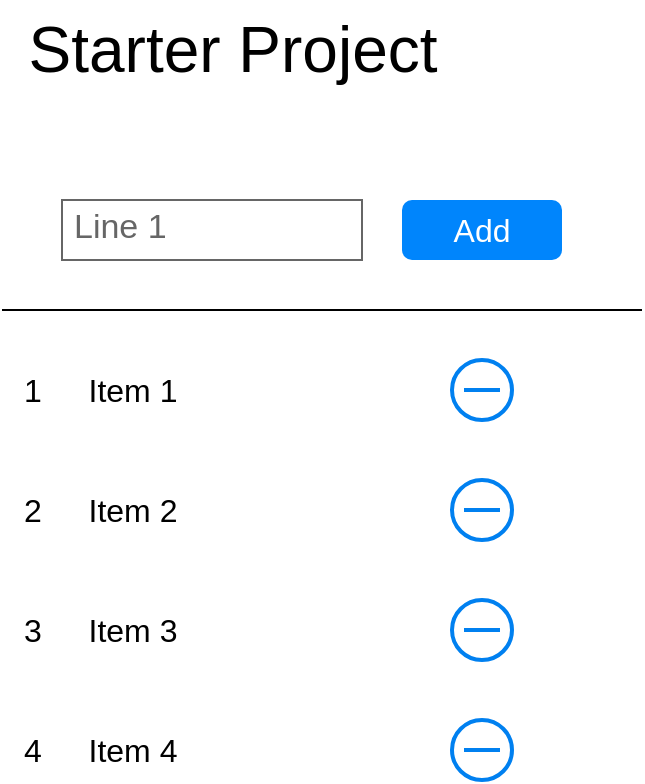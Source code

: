 <mxfile version="27.0.9" pages="4">
  <diagram name="Basic Layout" id="hugaDJEJDs7H3xgMG3cw">
    <mxGraphModel dx="1125" dy="1237" grid="1" gridSize="10" guides="1" tooltips="1" connect="1" arrows="1" fold="1" page="1" pageScale="1" pageWidth="827" pageHeight="1169" math="0" shadow="0">
      <root>
        <mxCell id="0" />
        <mxCell id="1" parent="0" />
        <mxCell id="RlQkFTGZ4OMVZkiLLPlk-1" value="Line 1" style="strokeWidth=1;shadow=0;dashed=0;align=center;html=1;shape=mxgraph.mockup.text.textBox;fontColor=#666666;align=left;fontSize=17;spacingLeft=4;spacingTop=-3;whiteSpace=wrap;strokeColor=#666666;mainText=" vertex="1" parent="1">
          <mxGeometry x="150" y="120" width="150" height="30" as="geometry" />
        </mxCell>
        <mxCell id="RlQkFTGZ4OMVZkiLLPlk-3" value="Add" style="html=1;shadow=0;dashed=0;shape=mxgraph.bootstrap.rrect;rSize=5;strokeColor=none;strokeWidth=1;fillColor=#0085FC;fontColor=#FFFFFF;whiteSpace=wrap;align=center;verticalAlign=middle;spacingLeft=0;fontStyle=0;fontSize=16;spacing=5;" vertex="1" parent="1">
          <mxGeometry x="320" y="120" width="80" height="30" as="geometry" />
        </mxCell>
        <mxCell id="RlQkFTGZ4OMVZkiLLPlk-4" value="Item 1" style="text;html=1;align=center;verticalAlign=middle;resizable=0;points=[];autosize=1;strokeColor=none;fillColor=none;fontSize=16;" vertex="1" parent="1">
          <mxGeometry x="150" y="200" width="70" height="30" as="geometry" />
        </mxCell>
        <mxCell id="RlQkFTGZ4OMVZkiLLPlk-5" value="" style="html=1;verticalLabelPosition=bottom;align=center;labelBackgroundColor=#ffffff;verticalAlign=top;strokeWidth=2;strokeColor=#0080F0;shadow=0;dashed=0;shape=mxgraph.ios7.icons.delete;" vertex="1" parent="1">
          <mxGeometry x="345" y="200" width="30" height="30" as="geometry" />
        </mxCell>
        <mxCell id="RlQkFTGZ4OMVZkiLLPlk-6" value="1" style="text;html=1;align=center;verticalAlign=middle;resizable=0;points=[];autosize=1;strokeColor=none;fillColor=none;fontSize=16;" vertex="1" parent="1">
          <mxGeometry x="120" y="200" width="30" height="30" as="geometry" />
        </mxCell>
        <mxCell id="RlQkFTGZ4OMVZkiLLPlk-7" value="Item 2" style="text;html=1;align=center;verticalAlign=middle;resizable=0;points=[];autosize=1;strokeColor=none;fillColor=none;fontSize=16;" vertex="1" parent="1">
          <mxGeometry x="150" y="260" width="70" height="30" as="geometry" />
        </mxCell>
        <mxCell id="RlQkFTGZ4OMVZkiLLPlk-8" value="" style="html=1;verticalLabelPosition=bottom;align=center;labelBackgroundColor=#ffffff;verticalAlign=top;strokeWidth=2;strokeColor=#0080F0;shadow=0;dashed=0;shape=mxgraph.ios7.icons.delete;" vertex="1" parent="1">
          <mxGeometry x="345" y="260" width="30" height="30" as="geometry" />
        </mxCell>
        <mxCell id="RlQkFTGZ4OMVZkiLLPlk-9" value="2" style="text;html=1;align=center;verticalAlign=middle;resizable=0;points=[];autosize=1;strokeColor=none;fillColor=none;fontSize=16;" vertex="1" parent="1">
          <mxGeometry x="120" y="260" width="30" height="30" as="geometry" />
        </mxCell>
        <mxCell id="RlQkFTGZ4OMVZkiLLPlk-10" value="Item 3" style="text;html=1;align=center;verticalAlign=middle;resizable=0;points=[];autosize=1;strokeColor=none;fillColor=none;fontSize=16;" vertex="1" parent="1">
          <mxGeometry x="150" y="320" width="70" height="30" as="geometry" />
        </mxCell>
        <mxCell id="RlQkFTGZ4OMVZkiLLPlk-11" value="" style="html=1;verticalLabelPosition=bottom;align=center;labelBackgroundColor=#ffffff;verticalAlign=top;strokeWidth=2;strokeColor=#0080F0;shadow=0;dashed=0;shape=mxgraph.ios7.icons.delete;" vertex="1" parent="1">
          <mxGeometry x="345" y="320" width="30" height="30" as="geometry" />
        </mxCell>
        <mxCell id="RlQkFTGZ4OMVZkiLLPlk-12" value="3" style="text;html=1;align=center;verticalAlign=middle;resizable=0;points=[];autosize=1;strokeColor=none;fillColor=none;fontSize=16;" vertex="1" parent="1">
          <mxGeometry x="120" y="320" width="30" height="30" as="geometry" />
        </mxCell>
        <mxCell id="RlQkFTGZ4OMVZkiLLPlk-13" value="Item 4" style="text;html=1;align=center;verticalAlign=middle;resizable=0;points=[];autosize=1;strokeColor=none;fillColor=none;fontSize=16;" vertex="1" parent="1">
          <mxGeometry x="150" y="380" width="70" height="30" as="geometry" />
        </mxCell>
        <mxCell id="RlQkFTGZ4OMVZkiLLPlk-14" value="" style="html=1;verticalLabelPosition=bottom;align=center;labelBackgroundColor=#ffffff;verticalAlign=top;strokeWidth=2;strokeColor=#0080F0;shadow=0;dashed=0;shape=mxgraph.ios7.icons.delete;" vertex="1" parent="1">
          <mxGeometry x="345" y="380" width="30" height="30" as="geometry" />
        </mxCell>
        <mxCell id="RlQkFTGZ4OMVZkiLLPlk-15" value="4" style="text;html=1;align=center;verticalAlign=middle;resizable=0;points=[];autosize=1;strokeColor=none;fillColor=none;fontSize=16;" vertex="1" parent="1">
          <mxGeometry x="120" y="380" width="30" height="30" as="geometry" />
        </mxCell>
        <mxCell id="RlQkFTGZ4OMVZkiLLPlk-16" value="Starter Project" style="text;html=1;align=center;verticalAlign=middle;resizable=0;points=[];autosize=1;strokeColor=none;fillColor=none;fontSize=32;" vertex="1" parent="1">
          <mxGeometry x="120" y="20" width="230" height="50" as="geometry" />
        </mxCell>
        <mxCell id="RlQkFTGZ4OMVZkiLLPlk-17" value="" style="line;strokeWidth=1;rotatable=0;dashed=0;labelPosition=right;align=left;verticalAlign=middle;spacingTop=0;spacingLeft=6;points=[];portConstraint=eastwest;" vertex="1" parent="1">
          <mxGeometry x="120" y="170" width="320" height="10" as="geometry" />
        </mxCell>
      </root>
    </mxGraphModel>
  </diagram>
  <diagram name="Components" id="1APKUdVEKc3Sm7B0jlPH">
    <mxGraphModel dx="1011" dy="1237" grid="1" gridSize="10" guides="1" tooltips="1" connect="1" arrows="1" fold="1" page="1" pageScale="1" pageWidth="827" pageHeight="1169" math="0" shadow="0">
      <root>
        <mxCell id="WZ0PMRGUSzZz-eI6Gh_c-0" />
        <mxCell id="WZ0PMRGUSzZz-eI6Gh_c-1" parent="WZ0PMRGUSzZz-eI6Gh_c-0" />
        <mxCell id="0_uBBnfYAr2bxgDVEluJ-2" value="" style="verticalLabelPosition=bottom;verticalAlign=top;html=1;shape=mxgraph.basic.rect;fillColor2=none;strokeWidth=1;size=20;indent=5;fillColor=#f8cecc;strokeColor=#b85450;opacity=50;" vertex="1" parent="WZ0PMRGUSzZz-eI6Gh_c-1">
          <mxGeometry x="100" y="110" width="350" height="50" as="geometry" />
        </mxCell>
        <mxCell id="0_uBBnfYAr2bxgDVEluJ-0" value="" style="verticalLabelPosition=bottom;verticalAlign=top;html=1;shape=mxgraph.basic.rect;fillColor2=none;strokeWidth=1;size=20;indent=5;fillColor=#dae8fc;strokeColor=#6c8ebf;opacity=50;" vertex="1" parent="WZ0PMRGUSzZz-eI6Gh_c-1">
          <mxGeometry x="100" y="190" width="350" height="270" as="geometry" />
        </mxCell>
        <mxCell id="0_uBBnfYAr2bxgDVEluJ-1" value="" style="verticalLabelPosition=bottom;verticalAlign=top;html=1;shape=mxgraph.basic.rect;fillColor2=none;strokeWidth=1;size=20;indent=5;fillColor=#fff2cc;strokeColor=#d6b656;opacity=50;" vertex="1" parent="WZ0PMRGUSzZz-eI6Gh_c-1">
          <mxGeometry x="110" y="365" width="285" height="60" as="geometry" />
        </mxCell>
        <mxCell id="WZ0PMRGUSzZz-eI6Gh_c-2" value="Line 1" style="strokeWidth=1;shadow=0;dashed=0;align=center;html=1;shape=mxgraph.mockup.text.textBox;fontColor=#666666;align=left;fontSize=17;spacingLeft=4;spacingTop=-3;whiteSpace=wrap;strokeColor=#666666;mainText=" vertex="1" parent="WZ0PMRGUSzZz-eI6Gh_c-1">
          <mxGeometry x="150" y="120" width="150" height="30" as="geometry" />
        </mxCell>
        <mxCell id="WZ0PMRGUSzZz-eI6Gh_c-3" value="Add" style="html=1;shadow=0;dashed=0;shape=mxgraph.bootstrap.rrect;rSize=5;strokeColor=none;strokeWidth=1;fillColor=#0085FC;fontColor=#FFFFFF;whiteSpace=wrap;align=center;verticalAlign=middle;spacingLeft=0;fontStyle=0;fontSize=16;spacing=5;" vertex="1" parent="WZ0PMRGUSzZz-eI6Gh_c-1">
          <mxGeometry x="320" y="120" width="80" height="30" as="geometry" />
        </mxCell>
        <mxCell id="WZ0PMRGUSzZz-eI6Gh_c-4" value="Item 1" style="text;html=1;align=center;verticalAlign=middle;resizable=0;points=[];autosize=1;strokeColor=none;fillColor=none;fontSize=16;" vertex="1" parent="WZ0PMRGUSzZz-eI6Gh_c-1">
          <mxGeometry x="150" y="200" width="70" height="30" as="geometry" />
        </mxCell>
        <mxCell id="WZ0PMRGUSzZz-eI6Gh_c-5" value="" style="html=1;verticalLabelPosition=bottom;align=center;labelBackgroundColor=#ffffff;verticalAlign=top;strokeWidth=2;strokeColor=#0080F0;shadow=0;dashed=0;shape=mxgraph.ios7.icons.delete;" vertex="1" parent="WZ0PMRGUSzZz-eI6Gh_c-1">
          <mxGeometry x="345" y="200" width="30" height="30" as="geometry" />
        </mxCell>
        <mxCell id="WZ0PMRGUSzZz-eI6Gh_c-6" value="1" style="text;html=1;align=center;verticalAlign=middle;resizable=0;points=[];autosize=1;strokeColor=none;fillColor=none;fontSize=16;" vertex="1" parent="WZ0PMRGUSzZz-eI6Gh_c-1">
          <mxGeometry x="120" y="200" width="30" height="30" as="geometry" />
        </mxCell>
        <mxCell id="WZ0PMRGUSzZz-eI6Gh_c-7" value="Item 2" style="text;html=1;align=center;verticalAlign=middle;resizable=0;points=[];autosize=1;strokeColor=none;fillColor=none;fontSize=16;" vertex="1" parent="WZ0PMRGUSzZz-eI6Gh_c-1">
          <mxGeometry x="150" y="260" width="70" height="30" as="geometry" />
        </mxCell>
        <mxCell id="WZ0PMRGUSzZz-eI6Gh_c-8" value="" style="html=1;verticalLabelPosition=bottom;align=center;labelBackgroundColor=#ffffff;verticalAlign=top;strokeWidth=2;strokeColor=#0080F0;shadow=0;dashed=0;shape=mxgraph.ios7.icons.delete;" vertex="1" parent="WZ0PMRGUSzZz-eI6Gh_c-1">
          <mxGeometry x="345" y="260" width="30" height="30" as="geometry" />
        </mxCell>
        <mxCell id="WZ0PMRGUSzZz-eI6Gh_c-9" value="2" style="text;html=1;align=center;verticalAlign=middle;resizable=0;points=[];autosize=1;strokeColor=none;fillColor=none;fontSize=16;" vertex="1" parent="WZ0PMRGUSzZz-eI6Gh_c-1">
          <mxGeometry x="120" y="260" width="30" height="30" as="geometry" />
        </mxCell>
        <mxCell id="WZ0PMRGUSzZz-eI6Gh_c-10" value="Item 3" style="text;html=1;align=center;verticalAlign=middle;resizable=0;points=[];autosize=1;strokeColor=none;fillColor=none;fontSize=16;" vertex="1" parent="WZ0PMRGUSzZz-eI6Gh_c-1">
          <mxGeometry x="150" y="320" width="70" height="30" as="geometry" />
        </mxCell>
        <mxCell id="WZ0PMRGUSzZz-eI6Gh_c-11" value="" style="html=1;verticalLabelPosition=bottom;align=center;labelBackgroundColor=#ffffff;verticalAlign=top;strokeWidth=2;strokeColor=#0080F0;shadow=0;dashed=0;shape=mxgraph.ios7.icons.delete;" vertex="1" parent="WZ0PMRGUSzZz-eI6Gh_c-1">
          <mxGeometry x="345" y="320" width="30" height="30" as="geometry" />
        </mxCell>
        <mxCell id="WZ0PMRGUSzZz-eI6Gh_c-12" value="3" style="text;html=1;align=center;verticalAlign=middle;resizable=0;points=[];autosize=1;strokeColor=none;fillColor=none;fontSize=16;" vertex="1" parent="WZ0PMRGUSzZz-eI6Gh_c-1">
          <mxGeometry x="120" y="320" width="30" height="30" as="geometry" />
        </mxCell>
        <mxCell id="WZ0PMRGUSzZz-eI6Gh_c-13" value="Item 4" style="text;html=1;align=center;verticalAlign=middle;resizable=0;points=[];autosize=1;strokeColor=none;fillColor=none;fontSize=16;" vertex="1" parent="WZ0PMRGUSzZz-eI6Gh_c-1">
          <mxGeometry x="150" y="380" width="70" height="30" as="geometry" />
        </mxCell>
        <mxCell id="WZ0PMRGUSzZz-eI6Gh_c-14" value="" style="html=1;verticalLabelPosition=bottom;align=center;labelBackgroundColor=#ffffff;verticalAlign=top;strokeWidth=2;strokeColor=#0080F0;shadow=0;dashed=0;shape=mxgraph.ios7.icons.delete;" vertex="1" parent="WZ0PMRGUSzZz-eI6Gh_c-1">
          <mxGeometry x="345" y="380" width="30" height="30" as="geometry" />
        </mxCell>
        <mxCell id="WZ0PMRGUSzZz-eI6Gh_c-15" value="4" style="text;html=1;align=center;verticalAlign=middle;resizable=0;points=[];autosize=1;strokeColor=none;fillColor=none;fontSize=16;" vertex="1" parent="WZ0PMRGUSzZz-eI6Gh_c-1">
          <mxGeometry x="120" y="380" width="30" height="30" as="geometry" />
        </mxCell>
        <mxCell id="WZ0PMRGUSzZz-eI6Gh_c-16" value="Starter Project" style="text;html=1;align=center;verticalAlign=middle;resizable=0;points=[];autosize=1;strokeColor=none;fillColor=none;fontSize=32;" vertex="1" parent="WZ0PMRGUSzZz-eI6Gh_c-1">
          <mxGeometry x="120" y="20" width="230" height="50" as="geometry" />
        </mxCell>
        <mxCell id="WZ0PMRGUSzZz-eI6Gh_c-17" value="" style="line;strokeWidth=1;rotatable=0;dashed=0;labelPosition=right;align=left;verticalAlign=middle;spacingTop=0;spacingLeft=6;points=[];portConstraint=eastwest;" vertex="1" parent="WZ0PMRGUSzZz-eI6Gh_c-1">
          <mxGeometry x="120" y="170" width="320" height="10" as="geometry" />
        </mxCell>
        <mxCell id="0_uBBnfYAr2bxgDVEluJ-3" value="Add Item Component" style="whiteSpace=wrap;html=1;shape=mxgraph.basic.rectCallout;dx=51;dy=28;boundedLbl=1;" vertex="1" parent="WZ0PMRGUSzZz-eI6Gh_c-1">
          <mxGeometry x="430" y="40" width="140" height="70" as="geometry" />
        </mxCell>
        <mxCell id="0_uBBnfYAr2bxgDVEluJ-4" value="Item List Component" style="whiteSpace=wrap;html=1;shape=mxgraph.basic.rectCallout;dx=51;dy=28;boundedLbl=1;" vertex="1" parent="WZ0PMRGUSzZz-eI6Gh_c-1">
          <mxGeometry x="450" y="190" width="140" height="70" as="geometry" />
        </mxCell>
        <mxCell id="0_uBBnfYAr2bxgDVEluJ-5" value="Item Component" style="whiteSpace=wrap;html=1;shape=mxgraph.basic.rectCallout;dx=51;dy=28;boundedLbl=1;" vertex="1" parent="WZ0PMRGUSzZz-eI6Gh_c-1">
          <mxGeometry x="380" y="300" width="140" height="70" as="geometry" />
        </mxCell>
      </root>
    </mxGraphModel>
  </diagram>
  <diagram id="s1-CG6VQ6uQwbO6Q7PCI" name="Use-Cases">
    <mxGraphModel dx="717" dy="752" grid="1" gridSize="10" guides="1" tooltips="1" connect="1" arrows="1" fold="1" page="1" pageScale="1" pageWidth="827" pageHeight="1169" math="0" shadow="0">
      <root>
        <mxCell id="0" />
        <mxCell id="1" parent="0" />
        <mxCell id="bEsiwgWXOgVkAKV7nXCU-10" value="Starter Project" style="rounded=0;whiteSpace=wrap;html=1;fillColor=#e1d5e7;strokeColor=#9673a6;verticalAlign=top;align=left;spacingLeft=10;fontSize=15;" vertex="1" parent="1">
          <mxGeometry x="180" y="40" width="290" height="260" as="geometry" />
        </mxCell>
        <mxCell id="bEsiwgWXOgVkAKV7nXCU-4" style="rounded=0;orthogonalLoop=1;jettySize=auto;html=1;endArrow=none;startFill=0;" edge="1" parent="1" source="bEsiwgWXOgVkAKV7nXCU-1" target="bEsiwgWXOgVkAKV7nXCU-2">
          <mxGeometry relative="1" as="geometry" />
        </mxCell>
        <mxCell id="bEsiwgWXOgVkAKV7nXCU-5" style="rounded=0;orthogonalLoop=1;jettySize=auto;html=1;endArrow=none;startFill=0;" edge="1" parent="1" source="bEsiwgWXOgVkAKV7nXCU-1" target="bEsiwgWXOgVkAKV7nXCU-3">
          <mxGeometry relative="1" as="geometry" />
        </mxCell>
        <mxCell id="bEsiwgWXOgVkAKV7nXCU-1" value="User" style="shape=umlActor;verticalLabelPosition=bottom;verticalAlign=top;html=1;" vertex="1" parent="1">
          <mxGeometry x="110" y="140" width="30" height="60" as="geometry" />
        </mxCell>
        <mxCell id="bEsiwgWXOgVkAKV7nXCU-2" value="Add Items" style="ellipse;whiteSpace=wrap;html=1;" vertex="1" parent="1">
          <mxGeometry x="240" y="80" width="140" height="70" as="geometry" />
        </mxCell>
        <mxCell id="bEsiwgWXOgVkAKV7nXCU-3" value="Delete Items" style="ellipse;whiteSpace=wrap;html=1;" vertex="1" parent="1">
          <mxGeometry x="240" y="180" width="140" height="70" as="geometry" />
        </mxCell>
      </root>
    </mxGraphModel>
  </diagram>
  <diagram id="mYhZQemUPZbCFDbj-MIY" name="Class Diagram">
    <mxGraphModel dx="481" dy="589" grid="1" gridSize="10" guides="1" tooltips="1" connect="1" arrows="1" fold="1" page="1" pageScale="1" pageWidth="827" pageHeight="1169" math="0" shadow="0">
      <root>
        <mxCell id="0" />
        <mxCell id="1" parent="0" />
        <mxCell id="KdtvwIIhXMnj0eq04sX_-1" value="&lt;p style=&quot;margin:0px;margin-top:4px;text-align:center;&quot;&gt;&lt;b&gt;Item&lt;/b&gt;&lt;/p&gt;&lt;hr size=&quot;1&quot; style=&quot;border-style:solid;&quot;&gt;&lt;p style=&quot;margin:0px;margin-left:4px;&quot;&gt;- id: Integer&lt;/p&gt;&lt;p style=&quot;margin:0px;margin-left:4px;&quot;&gt;- name: String&lt;/p&gt;&lt;hr size=&quot;1&quot; style=&quot;border-style:solid;&quot;&gt;&lt;p style=&quot;margin:0px;margin-left:4px;&quot;&gt;&lt;br&gt;&lt;/p&gt;" style="verticalAlign=top;align=left;overflow=fill;html=1;whiteSpace=wrap;" vertex="1" parent="1">
          <mxGeometry x="100" y="80" width="160" height="90" as="geometry" />
        </mxCell>
        <mxCell id="KdtvwIIhXMnj0eq04sX_-2" value="«interface»&lt;br&gt;&lt;b&gt;ItemRepository&lt;/b&gt;" style="html=1;whiteSpace=wrap;" vertex="1" parent="1">
          <mxGeometry x="320" y="80" width="110" height="50" as="geometry" />
        </mxCell>
        <mxCell id="KdtvwIIhXMnj0eq04sX_-11" value="&lt;p style=&quot;margin:0px;margin-top:4px;text-align:center;&quot;&gt;&lt;b&gt;ItemController&lt;/b&gt;&lt;/p&gt;&lt;hr size=&quot;1&quot; style=&quot;border-style:solid;&quot;&gt;&lt;p style=&quot;margin:0px;margin-left:4px;&quot;&gt;- itemRepository: ItemRepository&lt;/p&gt;&lt;hr size=&quot;1&quot; style=&quot;border-style:solid;&quot;&gt;&lt;p style=&quot;margin:0px;margin-left:4px;&quot;&gt;+ addItem(): void&lt;/p&gt;&lt;p style=&quot;margin:0px;margin-left:4px;&quot;&gt;+ deleteItem(id: Integer): void&lt;/p&gt;&lt;p style=&quot;margin:0px;margin-left:4px;&quot;&gt;+ getItems(): List&amp;lt;Item&amp;gt;&lt;/p&gt;" style="verticalAlign=top;align=left;overflow=fill;html=1;whiteSpace=wrap;" vertex="1" parent="1">
          <mxGeometry x="190" y="230" width="210" height="110" as="geometry" />
        </mxCell>
        <mxCell id="KdtvwIIhXMnj0eq04sX_-12" value="" style="endArrow=diamondThin;endFill=0;endSize=24;html=1;rounded=0;edgeStyle=orthogonalEdgeStyle;" edge="1" parent="1" source="KdtvwIIhXMnj0eq04sX_-2" target="KdtvwIIhXMnj0eq04sX_-11">
          <mxGeometry width="160" relative="1" as="geometry">
            <mxPoint x="180" y="220" as="sourcePoint" />
            <mxPoint x="340" y="220" as="targetPoint" />
          </mxGeometry>
        </mxCell>
      </root>
    </mxGraphModel>
  </diagram>
</mxfile>
